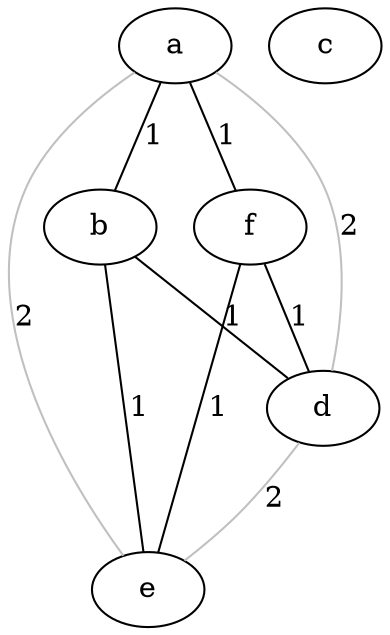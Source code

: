 strict graph "" {
a;
c;
b;
f;
d;
e;
a -- b  [color=black, label=1, style=solid];
a -- f  [color=black, label=1, style=solid];
a -- d  [color=grey, label=2, style=solid];
a -- e  [color=grey, label=2, style=solid];
b -- d  [color=black, label=1, style=solid];
b -- e  [color=black, label=1, style=solid];
f -- d  [color=black, label=1, style=solid];
f -- e  [color=black, label=1, style=solid];
d -- e  [color=grey, label=2, style=solid];
}
